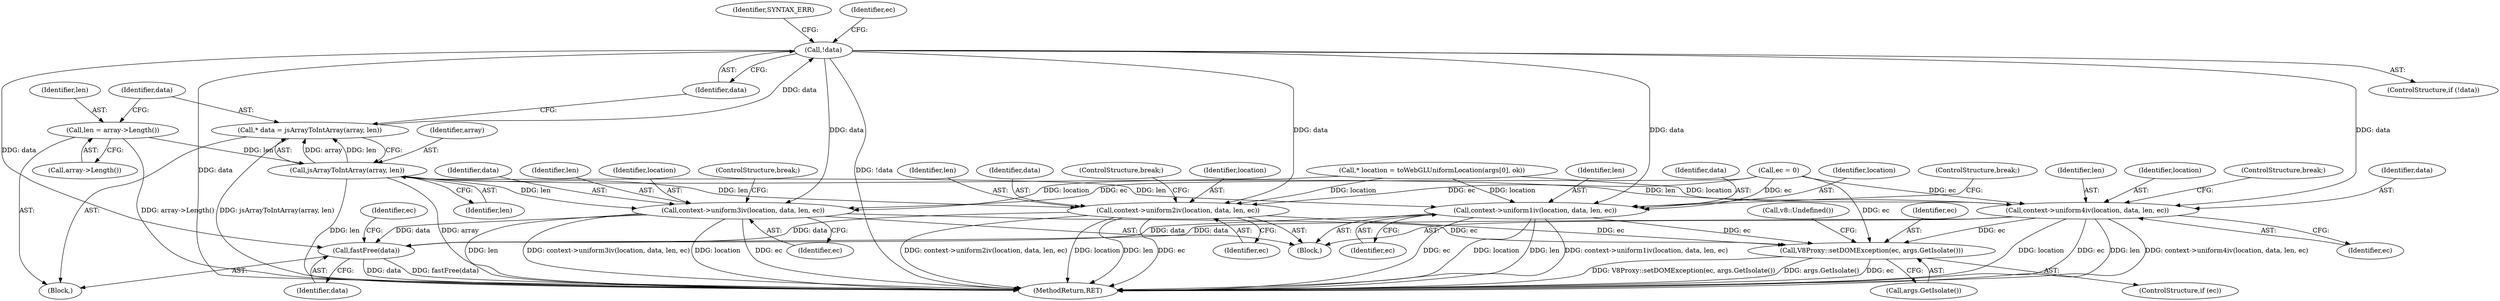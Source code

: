digraph "0_Chrome_e9372a1bfd3588a80fcf49aa07321f0971dd6091_62@pointer" {
"1000227" [label="(Call,!data)"];
"1000221" [label="(Call,* data = jsArrayToIntArray(array, len))"];
"1000223" [label="(Call,jsArrayToIntArray(array, len))"];
"1000217" [label="(Call,len = array->Length())"];
"1000243" [label="(Call,context->uniform1iv(location, data, len, ec))"];
"1000273" [label="(Call,fastFree(data))"];
"1000277" [label="(Call,V8Proxy::setDOMException(ec, args.GetIsolate()))"];
"1000250" [label="(Call,context->uniform2iv(location, data, len, ec))"];
"1000257" [label="(Call,context->uniform3iv(location, data, len, ec))"];
"1000264" [label="(Call,context->uniform4iv(location, data, len, ec))"];
"1000281" [label="(Call,v8::Undefined())"];
"1000258" [label="(Identifier,location)"];
"1000222" [label="(Identifier,data)"];
"1000282" [label="(MethodReturn,RET)"];
"1000273" [label="(Call,fastFree(data))"];
"1000248" [label="(ControlStructure,break;)"];
"1000254" [label="(Identifier,ec)"];
"1000241" [label="(Block,)"];
"1000269" [label="(ControlStructure,break;)"];
"1000252" [label="(Identifier,data)"];
"1000255" [label="(ControlStructure,break;)"];
"1000266" [label="(Identifier,data)"];
"1000262" [label="(ControlStructure,break;)"];
"1000219" [label="(Call,array->Length())"];
"1000218" [label="(Identifier,len)"];
"1000261" [label="(Identifier,ec)"];
"1000221" [label="(Call,* data = jsArrayToIntArray(array, len))"];
"1000246" [label="(Identifier,len)"];
"1000251" [label="(Identifier,location)"];
"1000257" [label="(Call,context->uniform3iv(location, data, len, ec))"];
"1000226" [label="(ControlStructure,if (!data))"];
"1000223" [label="(Call,jsArrayToIntArray(array, len))"];
"1000231" [label="(Identifier,SYNTAX_ERR)"];
"1000228" [label="(Identifier,data)"];
"1000237" [label="(Identifier,ec)"];
"1000274" [label="(Identifier,data)"];
"1000225" [label="(Identifier,len)"];
"1000140" [label="(Call,* location = toWebGLUniformLocation(args[0], ok))"];
"1000217" [label="(Call,len = array->Length())"];
"1000276" [label="(Identifier,ec)"];
"1000227" [label="(Call,!data)"];
"1000236" [label="(Call,ec = 0)"];
"1000264" [label="(Call,context->uniform4iv(location, data, len, ec))"];
"1000275" [label="(ControlStructure,if (ec))"];
"1000278" [label="(Identifier,ec)"];
"1000267" [label="(Identifier,len)"];
"1000247" [label="(Identifier,ec)"];
"1000259" [label="(Identifier,data)"];
"1000250" [label="(Call,context->uniform2iv(location, data, len, ec))"];
"1000253" [label="(Identifier,len)"];
"1000243" [label="(Call,context->uniform1iv(location, data, len, ec))"];
"1000224" [label="(Identifier,array)"];
"1000279" [label="(Call,args.GetIsolate())"];
"1000268" [label="(Identifier,ec)"];
"1000265" [label="(Identifier,location)"];
"1000245" [label="(Identifier,data)"];
"1000103" [label="(Block,)"];
"1000260" [label="(Identifier,len)"];
"1000244" [label="(Identifier,location)"];
"1000277" [label="(Call,V8Proxy::setDOMException(ec, args.GetIsolate()))"];
"1000227" -> "1000226"  [label="AST: "];
"1000227" -> "1000228"  [label="CFG: "];
"1000228" -> "1000227"  [label="AST: "];
"1000231" -> "1000227"  [label="CFG: "];
"1000237" -> "1000227"  [label="CFG: "];
"1000227" -> "1000282"  [label="DDG: !data"];
"1000227" -> "1000282"  [label="DDG: data"];
"1000221" -> "1000227"  [label="DDG: data"];
"1000227" -> "1000243"  [label="DDG: data"];
"1000227" -> "1000250"  [label="DDG: data"];
"1000227" -> "1000257"  [label="DDG: data"];
"1000227" -> "1000264"  [label="DDG: data"];
"1000227" -> "1000273"  [label="DDG: data"];
"1000221" -> "1000103"  [label="AST: "];
"1000221" -> "1000223"  [label="CFG: "];
"1000222" -> "1000221"  [label="AST: "];
"1000223" -> "1000221"  [label="AST: "];
"1000228" -> "1000221"  [label="CFG: "];
"1000221" -> "1000282"  [label="DDG: jsArrayToIntArray(array, len)"];
"1000223" -> "1000221"  [label="DDG: array"];
"1000223" -> "1000221"  [label="DDG: len"];
"1000223" -> "1000225"  [label="CFG: "];
"1000224" -> "1000223"  [label="AST: "];
"1000225" -> "1000223"  [label="AST: "];
"1000223" -> "1000282"  [label="DDG: len"];
"1000223" -> "1000282"  [label="DDG: array"];
"1000217" -> "1000223"  [label="DDG: len"];
"1000223" -> "1000243"  [label="DDG: len"];
"1000223" -> "1000250"  [label="DDG: len"];
"1000223" -> "1000257"  [label="DDG: len"];
"1000223" -> "1000264"  [label="DDG: len"];
"1000217" -> "1000103"  [label="AST: "];
"1000217" -> "1000219"  [label="CFG: "];
"1000218" -> "1000217"  [label="AST: "];
"1000219" -> "1000217"  [label="AST: "];
"1000222" -> "1000217"  [label="CFG: "];
"1000217" -> "1000282"  [label="DDG: array->Length()"];
"1000243" -> "1000241"  [label="AST: "];
"1000243" -> "1000247"  [label="CFG: "];
"1000244" -> "1000243"  [label="AST: "];
"1000245" -> "1000243"  [label="AST: "];
"1000246" -> "1000243"  [label="AST: "];
"1000247" -> "1000243"  [label="AST: "];
"1000248" -> "1000243"  [label="CFG: "];
"1000243" -> "1000282"  [label="DDG: location"];
"1000243" -> "1000282"  [label="DDG: len"];
"1000243" -> "1000282"  [label="DDG: context->uniform1iv(location, data, len, ec)"];
"1000243" -> "1000282"  [label="DDG: ec"];
"1000140" -> "1000243"  [label="DDG: location"];
"1000236" -> "1000243"  [label="DDG: ec"];
"1000243" -> "1000273"  [label="DDG: data"];
"1000243" -> "1000277"  [label="DDG: ec"];
"1000273" -> "1000103"  [label="AST: "];
"1000273" -> "1000274"  [label="CFG: "];
"1000274" -> "1000273"  [label="AST: "];
"1000276" -> "1000273"  [label="CFG: "];
"1000273" -> "1000282"  [label="DDG: data"];
"1000273" -> "1000282"  [label="DDG: fastFree(data)"];
"1000257" -> "1000273"  [label="DDG: data"];
"1000250" -> "1000273"  [label="DDG: data"];
"1000264" -> "1000273"  [label="DDG: data"];
"1000277" -> "1000275"  [label="AST: "];
"1000277" -> "1000279"  [label="CFG: "];
"1000278" -> "1000277"  [label="AST: "];
"1000279" -> "1000277"  [label="AST: "];
"1000281" -> "1000277"  [label="CFG: "];
"1000277" -> "1000282"  [label="DDG: ec"];
"1000277" -> "1000282"  [label="DDG: V8Proxy::setDOMException(ec, args.GetIsolate())"];
"1000277" -> "1000282"  [label="DDG: args.GetIsolate()"];
"1000236" -> "1000277"  [label="DDG: ec"];
"1000250" -> "1000277"  [label="DDG: ec"];
"1000264" -> "1000277"  [label="DDG: ec"];
"1000257" -> "1000277"  [label="DDG: ec"];
"1000250" -> "1000241"  [label="AST: "];
"1000250" -> "1000254"  [label="CFG: "];
"1000251" -> "1000250"  [label="AST: "];
"1000252" -> "1000250"  [label="AST: "];
"1000253" -> "1000250"  [label="AST: "];
"1000254" -> "1000250"  [label="AST: "];
"1000255" -> "1000250"  [label="CFG: "];
"1000250" -> "1000282"  [label="DDG: location"];
"1000250" -> "1000282"  [label="DDG: len"];
"1000250" -> "1000282"  [label="DDG: ec"];
"1000250" -> "1000282"  [label="DDG: context->uniform2iv(location, data, len, ec)"];
"1000140" -> "1000250"  [label="DDG: location"];
"1000236" -> "1000250"  [label="DDG: ec"];
"1000257" -> "1000241"  [label="AST: "];
"1000257" -> "1000261"  [label="CFG: "];
"1000258" -> "1000257"  [label="AST: "];
"1000259" -> "1000257"  [label="AST: "];
"1000260" -> "1000257"  [label="AST: "];
"1000261" -> "1000257"  [label="AST: "];
"1000262" -> "1000257"  [label="CFG: "];
"1000257" -> "1000282"  [label="DDG: len"];
"1000257" -> "1000282"  [label="DDG: location"];
"1000257" -> "1000282"  [label="DDG: context->uniform3iv(location, data, len, ec)"];
"1000257" -> "1000282"  [label="DDG: ec"];
"1000140" -> "1000257"  [label="DDG: location"];
"1000236" -> "1000257"  [label="DDG: ec"];
"1000264" -> "1000241"  [label="AST: "];
"1000264" -> "1000268"  [label="CFG: "];
"1000265" -> "1000264"  [label="AST: "];
"1000266" -> "1000264"  [label="AST: "];
"1000267" -> "1000264"  [label="AST: "];
"1000268" -> "1000264"  [label="AST: "];
"1000269" -> "1000264"  [label="CFG: "];
"1000264" -> "1000282"  [label="DDG: location"];
"1000264" -> "1000282"  [label="DDG: ec"];
"1000264" -> "1000282"  [label="DDG: len"];
"1000264" -> "1000282"  [label="DDG: context->uniform4iv(location, data, len, ec)"];
"1000140" -> "1000264"  [label="DDG: location"];
"1000236" -> "1000264"  [label="DDG: ec"];
}
